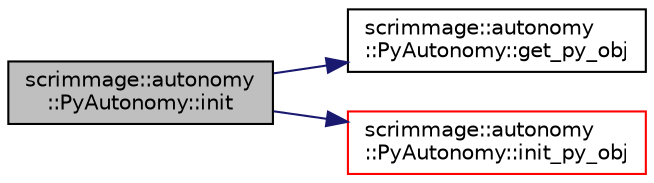 digraph "scrimmage::autonomy::PyAutonomy::init"
{
 // LATEX_PDF_SIZE
  edge [fontname="Helvetica",fontsize="10",labelfontname="Helvetica",labelfontsize="10"];
  node [fontname="Helvetica",fontsize="10",shape=record];
  rankdir="LR";
  Node1 [label="scrimmage::autonomy\l::PyAutonomy::init",height=0.2,width=0.4,color="black", fillcolor="grey75", style="filled", fontcolor="black",tooltip=" "];
  Node1 -> Node2 [color="midnightblue",fontsize="10",style="solid",fontname="Helvetica"];
  Node2 [label="scrimmage::autonomy\l::PyAutonomy::get_py_obj",height=0.2,width=0.4,color="black", fillcolor="white", style="filled",URL="$classscrimmage_1_1autonomy_1_1PyAutonomy.html#a49f7dc61758e65cb73ed427c2bd7986d",tooltip=" "];
  Node1 -> Node3 [color="midnightblue",fontsize="10",style="solid",fontname="Helvetica"];
  Node3 [label="scrimmage::autonomy\l::PyAutonomy::init_py_obj",height=0.2,width=0.4,color="red", fillcolor="white", style="filled",URL="$classscrimmage_1_1autonomy_1_1PyAutonomy.html#af8b082cdcbfc7e64249a4d0016941181",tooltip=" "];
}

